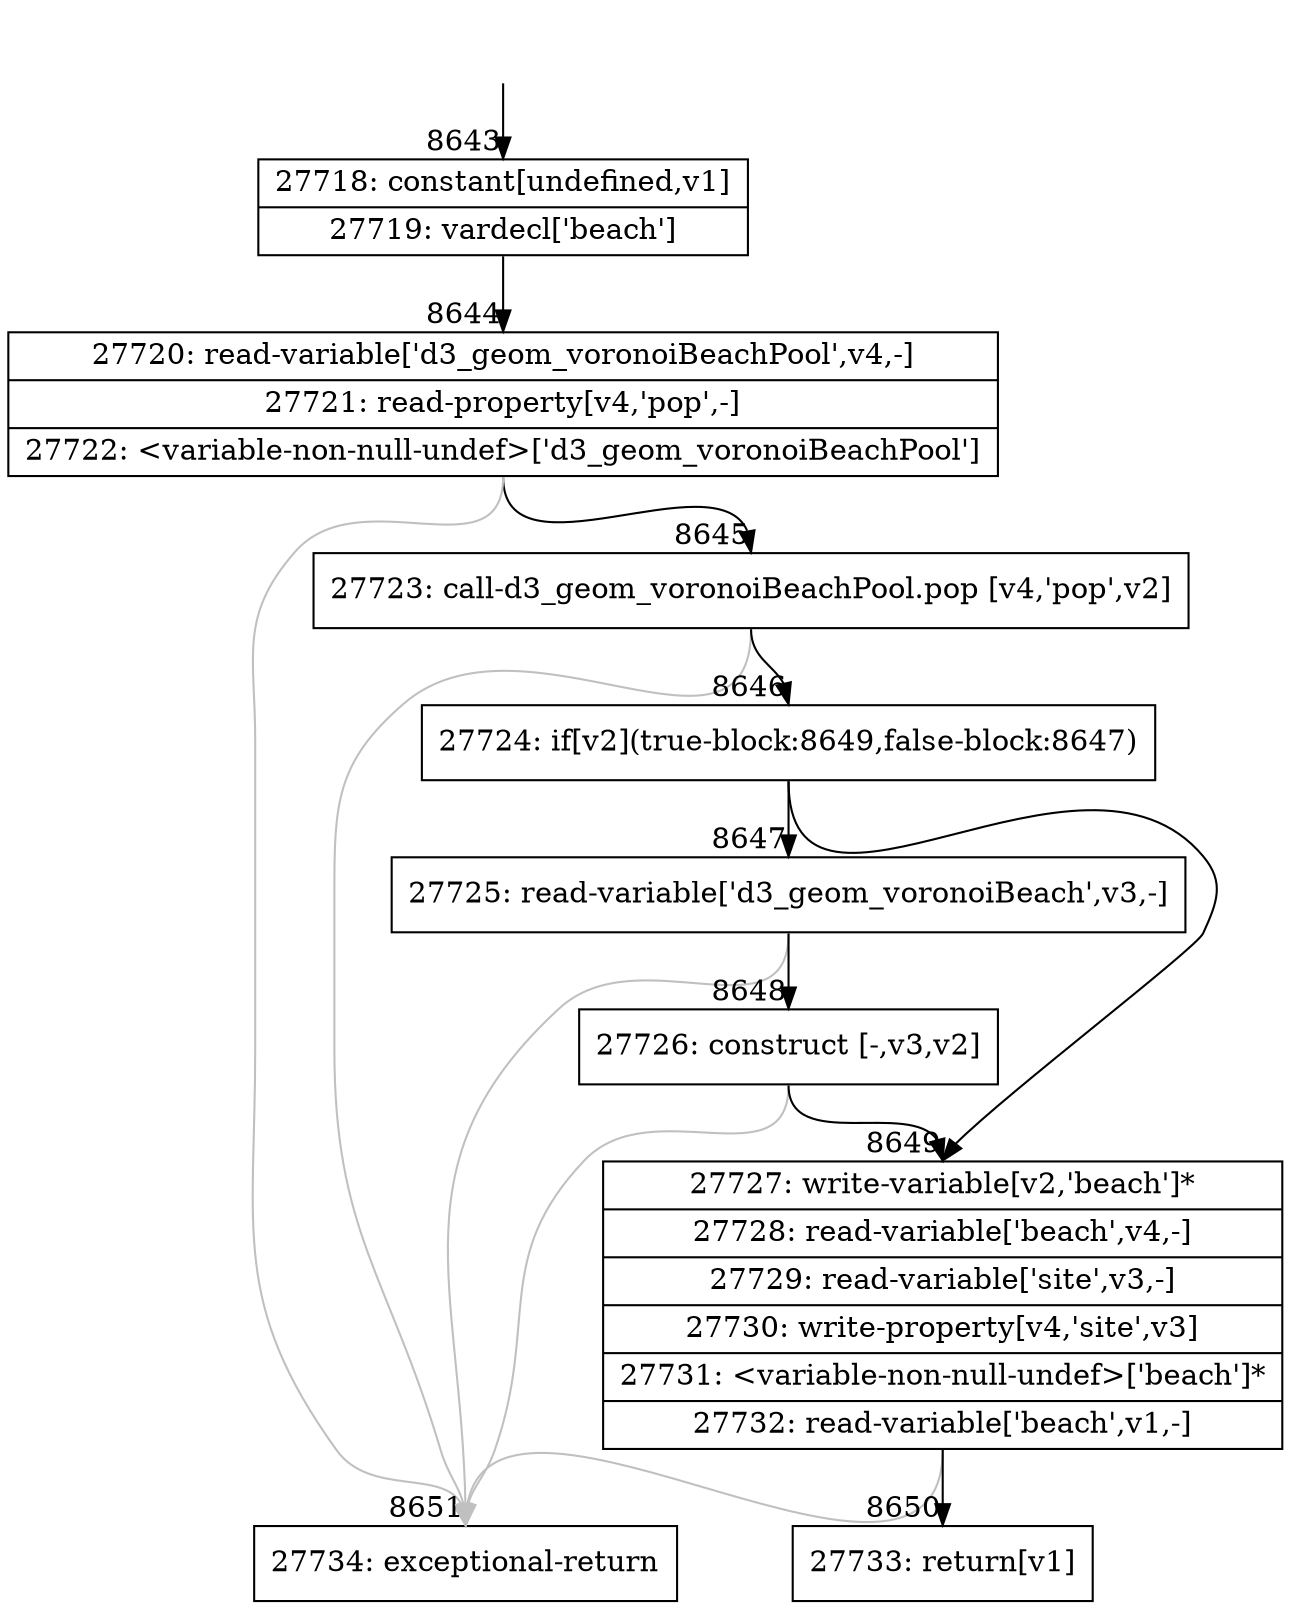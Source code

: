 digraph {
rankdir="TD"
BB_entry822[shape=none,label=""];
BB_entry822 -> BB8643 [tailport=s, headport=n, headlabel="    8643"]
BB8643 [shape=record label="{27718: constant[undefined,v1]|27719: vardecl['beach']}" ] 
BB8643 -> BB8644 [tailport=s, headport=n, headlabel="      8644"]
BB8644 [shape=record label="{27720: read-variable['d3_geom_voronoiBeachPool',v4,-]|27721: read-property[v4,'pop',-]|27722: \<variable-non-null-undef\>['d3_geom_voronoiBeachPool']}" ] 
BB8644 -> BB8645 [tailport=s, headport=n, headlabel="      8645"]
BB8644 -> BB8651 [tailport=s, headport=n, color=gray, headlabel="      8651"]
BB8645 [shape=record label="{27723: call-d3_geom_voronoiBeachPool.pop [v4,'pop',v2]}" ] 
BB8645 -> BB8646 [tailport=s, headport=n, headlabel="      8646"]
BB8645 -> BB8651 [tailport=s, headport=n, color=gray]
BB8646 [shape=record label="{27724: if[v2](true-block:8649,false-block:8647)}" ] 
BB8646 -> BB8649 [tailport=s, headport=n, headlabel="      8649"]
BB8646 -> BB8647 [tailport=s, headport=n, headlabel="      8647"]
BB8647 [shape=record label="{27725: read-variable['d3_geom_voronoiBeach',v3,-]}" ] 
BB8647 -> BB8648 [tailport=s, headport=n, headlabel="      8648"]
BB8647 -> BB8651 [tailport=s, headport=n, color=gray]
BB8648 [shape=record label="{27726: construct [-,v3,v2]}" ] 
BB8648 -> BB8649 [tailport=s, headport=n]
BB8648 -> BB8651 [tailport=s, headport=n, color=gray]
BB8649 [shape=record label="{27727: write-variable[v2,'beach']*|27728: read-variable['beach',v4,-]|27729: read-variable['site',v3,-]|27730: write-property[v4,'site',v3]|27731: \<variable-non-null-undef\>['beach']*|27732: read-variable['beach',v1,-]}" ] 
BB8649 -> BB8650 [tailport=s, headport=n, headlabel="      8650"]
BB8649 -> BB8651 [tailport=s, headport=n, color=gray]
BB8650 [shape=record label="{27733: return[v1]}" ] 
BB8651 [shape=record label="{27734: exceptional-return}" ] 
//#$~ 4903
}
